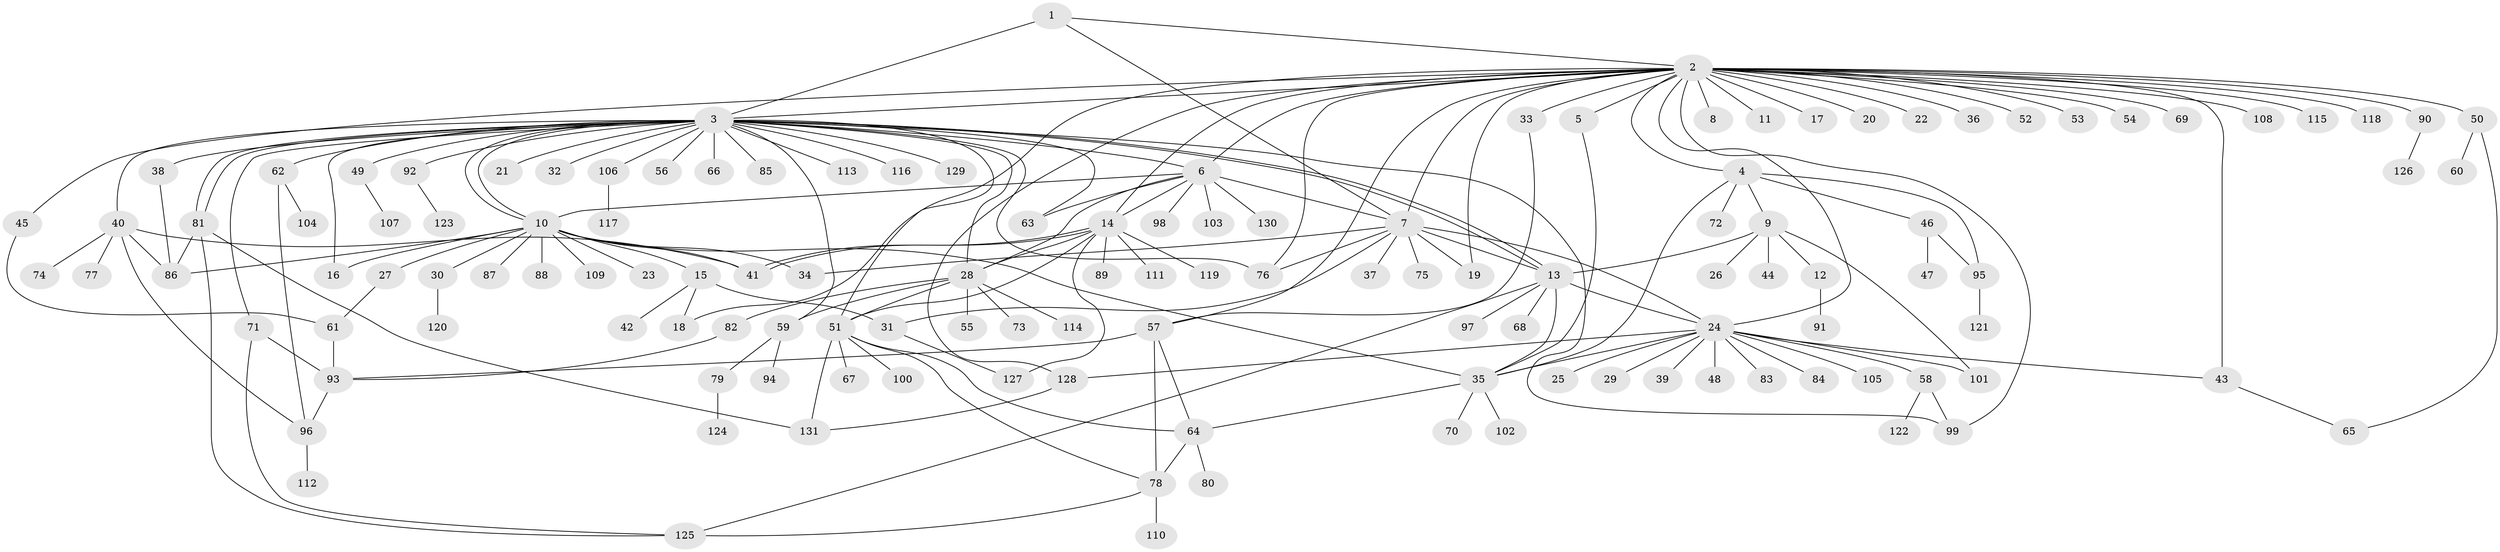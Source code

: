 // Generated by graph-tools (version 1.1) at 2025/01/03/09/25 03:01:49]
// undirected, 131 vertices, 190 edges
graph export_dot {
graph [start="1"]
  node [color=gray90,style=filled];
  1;
  2;
  3;
  4;
  5;
  6;
  7;
  8;
  9;
  10;
  11;
  12;
  13;
  14;
  15;
  16;
  17;
  18;
  19;
  20;
  21;
  22;
  23;
  24;
  25;
  26;
  27;
  28;
  29;
  30;
  31;
  32;
  33;
  34;
  35;
  36;
  37;
  38;
  39;
  40;
  41;
  42;
  43;
  44;
  45;
  46;
  47;
  48;
  49;
  50;
  51;
  52;
  53;
  54;
  55;
  56;
  57;
  58;
  59;
  60;
  61;
  62;
  63;
  64;
  65;
  66;
  67;
  68;
  69;
  70;
  71;
  72;
  73;
  74;
  75;
  76;
  77;
  78;
  79;
  80;
  81;
  82;
  83;
  84;
  85;
  86;
  87;
  88;
  89;
  90;
  91;
  92;
  93;
  94;
  95;
  96;
  97;
  98;
  99;
  100;
  101;
  102;
  103;
  104;
  105;
  106;
  107;
  108;
  109;
  110;
  111;
  112;
  113;
  114;
  115;
  116;
  117;
  118;
  119;
  120;
  121;
  122;
  123;
  124;
  125;
  126;
  127;
  128;
  129;
  130;
  131;
  1 -- 2;
  1 -- 3;
  1 -- 7;
  2 -- 3;
  2 -- 4;
  2 -- 5;
  2 -- 6;
  2 -- 7;
  2 -- 8;
  2 -- 11;
  2 -- 14;
  2 -- 17;
  2 -- 18;
  2 -- 19;
  2 -- 20;
  2 -- 22;
  2 -- 24;
  2 -- 33;
  2 -- 36;
  2 -- 43;
  2 -- 45;
  2 -- 50;
  2 -- 52;
  2 -- 53;
  2 -- 54;
  2 -- 57;
  2 -- 69;
  2 -- 76;
  2 -- 90;
  2 -- 99;
  2 -- 108;
  2 -- 115;
  2 -- 118;
  2 -- 128;
  3 -- 6;
  3 -- 10;
  3 -- 10;
  3 -- 13;
  3 -- 13;
  3 -- 16;
  3 -- 21;
  3 -- 28;
  3 -- 32;
  3 -- 38;
  3 -- 40;
  3 -- 49;
  3 -- 51;
  3 -- 56;
  3 -- 59;
  3 -- 62;
  3 -- 63;
  3 -- 66;
  3 -- 71;
  3 -- 76;
  3 -- 81;
  3 -- 81;
  3 -- 85;
  3 -- 92;
  3 -- 99;
  3 -- 106;
  3 -- 113;
  3 -- 116;
  3 -- 129;
  4 -- 9;
  4 -- 35;
  4 -- 46;
  4 -- 72;
  4 -- 95;
  5 -- 35;
  6 -- 7;
  6 -- 10;
  6 -- 14;
  6 -- 28;
  6 -- 63;
  6 -- 98;
  6 -- 103;
  6 -- 130;
  7 -- 13;
  7 -- 19;
  7 -- 24;
  7 -- 31;
  7 -- 34;
  7 -- 37;
  7 -- 75;
  7 -- 76;
  9 -- 12;
  9 -- 13;
  9 -- 26;
  9 -- 44;
  9 -- 101;
  10 -- 15;
  10 -- 16;
  10 -- 23;
  10 -- 27;
  10 -- 30;
  10 -- 34;
  10 -- 35;
  10 -- 41;
  10 -- 86;
  10 -- 87;
  10 -- 88;
  10 -- 109;
  12 -- 91;
  13 -- 24;
  13 -- 35;
  13 -- 68;
  13 -- 97;
  13 -- 125;
  14 -- 28;
  14 -- 41;
  14 -- 41;
  14 -- 51;
  14 -- 89;
  14 -- 111;
  14 -- 119;
  14 -- 127;
  15 -- 18;
  15 -- 31;
  15 -- 42;
  24 -- 25;
  24 -- 29;
  24 -- 35;
  24 -- 39;
  24 -- 43;
  24 -- 48;
  24 -- 58;
  24 -- 83;
  24 -- 84;
  24 -- 101;
  24 -- 105;
  24 -- 128;
  27 -- 61;
  28 -- 51;
  28 -- 55;
  28 -- 59;
  28 -- 73;
  28 -- 82;
  28 -- 114;
  30 -- 120;
  31 -- 127;
  33 -- 57;
  35 -- 64;
  35 -- 70;
  35 -- 102;
  38 -- 86;
  40 -- 41;
  40 -- 74;
  40 -- 77;
  40 -- 86;
  40 -- 96;
  43 -- 65;
  45 -- 61;
  46 -- 47;
  46 -- 95;
  49 -- 107;
  50 -- 60;
  50 -- 65;
  51 -- 64;
  51 -- 67;
  51 -- 78;
  51 -- 100;
  51 -- 131;
  57 -- 64;
  57 -- 78;
  57 -- 93;
  58 -- 99;
  58 -- 122;
  59 -- 79;
  59 -- 94;
  61 -- 93;
  62 -- 96;
  62 -- 104;
  64 -- 78;
  64 -- 80;
  71 -- 93;
  71 -- 125;
  78 -- 110;
  78 -- 125;
  79 -- 124;
  81 -- 86;
  81 -- 125;
  81 -- 131;
  82 -- 93;
  90 -- 126;
  92 -- 123;
  93 -- 96;
  95 -- 121;
  96 -- 112;
  106 -- 117;
  128 -- 131;
}
